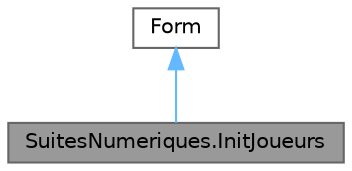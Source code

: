 digraph "SuitesNumeriques.InitJoueurs"
{
 // LATEX_PDF_SIZE
  bgcolor="transparent";
  edge [fontname=Helvetica,fontsize=10,labelfontname=Helvetica,labelfontsize=10];
  node [fontname=Helvetica,fontsize=10,shape=box,height=0.2,width=0.4];
  Node1 [id="Node000001",label="SuitesNumeriques.InitJoueurs",height=0.2,width=0.4,color="gray40", fillcolor="grey60", style="filled", fontcolor="black",tooltip="Classe gérant le formulaire d'initialisation d'une partie et de ses joueurs."];
  Node2 -> Node1 [id="edge1_Node000001_Node000002",dir="back",color="steelblue1",style="solid",tooltip=" "];
  Node2 [id="Node000002",label="Form",height=0.2,width=0.4,color="gray40", fillcolor="white", style="filled",tooltip=" "];
}
